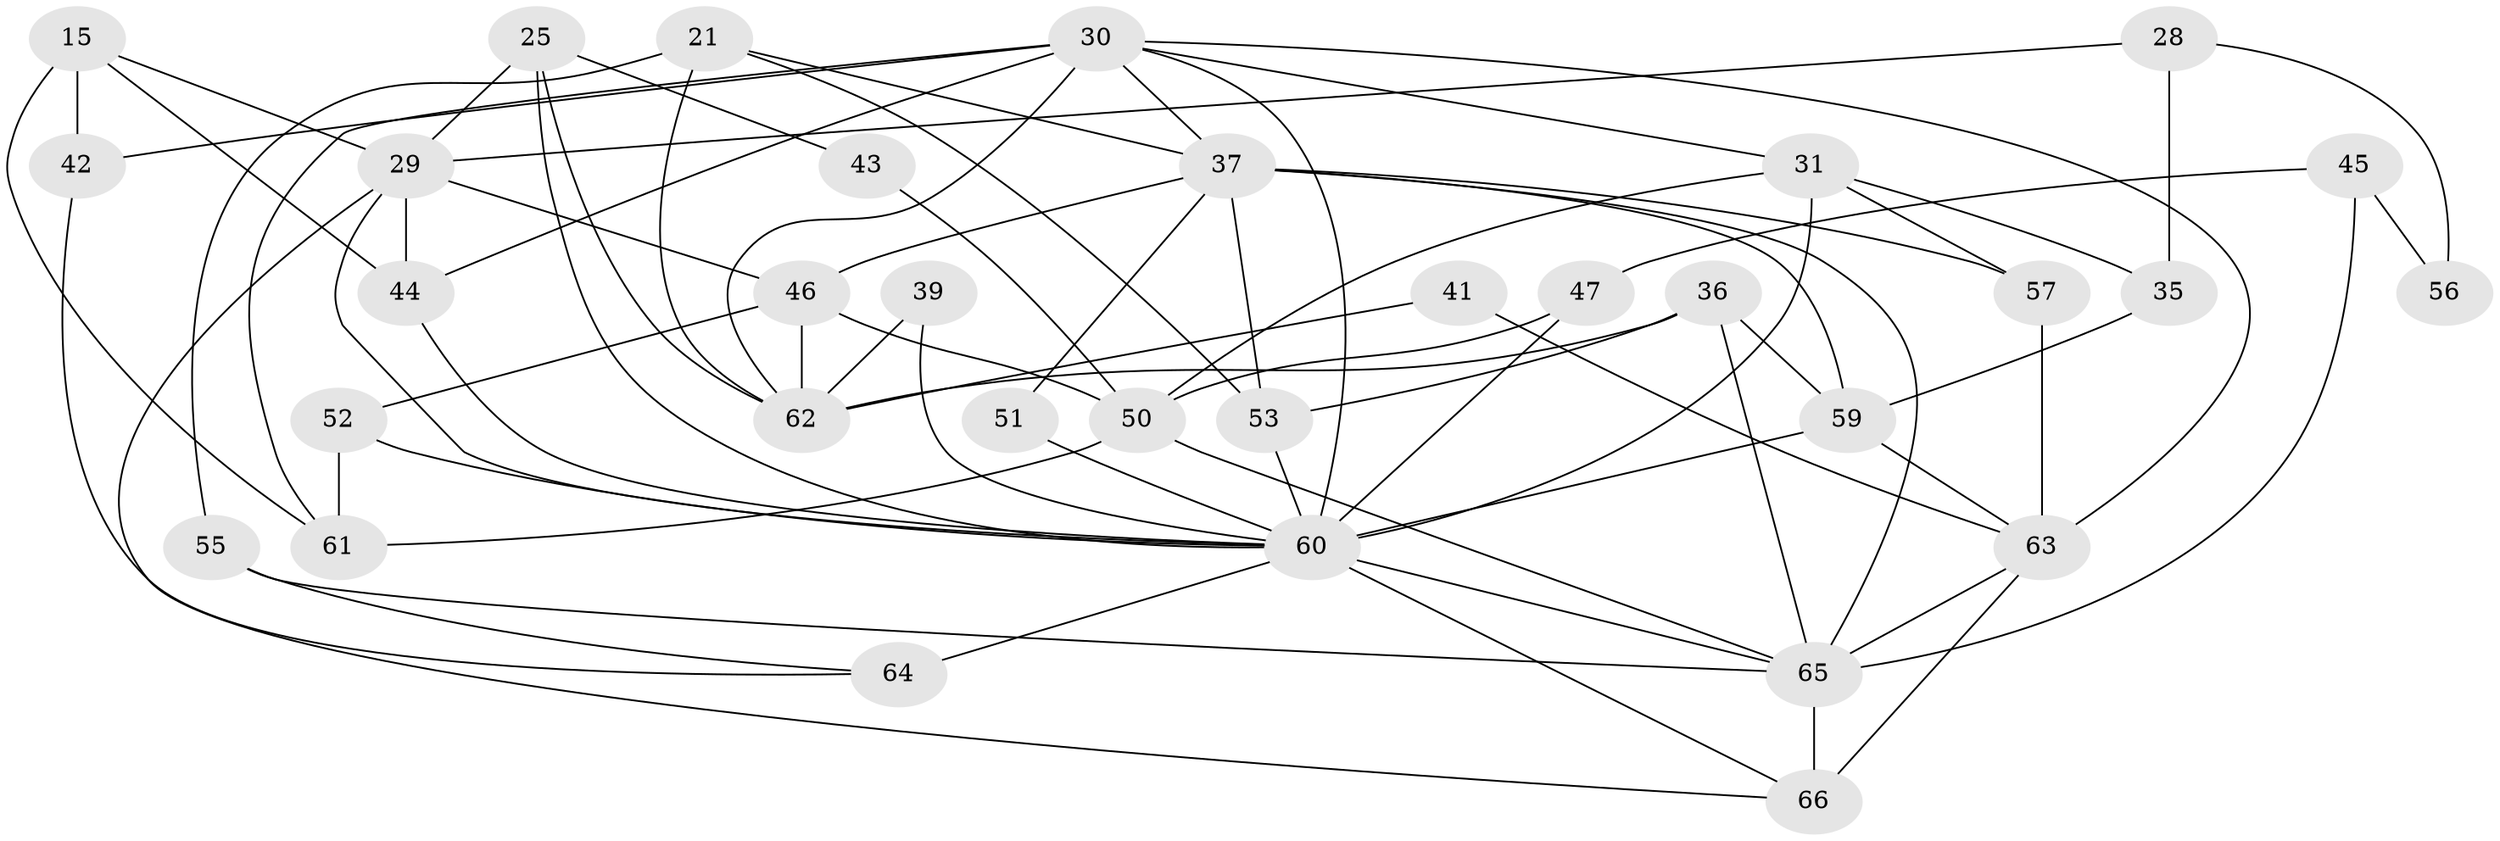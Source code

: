 // original degree distribution, {3: 0.30303030303030304, 5: 0.16666666666666666, 4: 0.22727272727272727, 2: 0.13636363636363635, 6: 0.13636363636363635, 8: 0.015151515151515152, 9: 0.015151515151515152}
// Generated by graph-tools (version 1.1) at 2025/50/03/09/25 04:50:52]
// undirected, 33 vertices, 74 edges
graph export_dot {
graph [start="1"]
  node [color=gray90,style=filled];
  15;
  21 [super="+17"];
  25;
  28;
  29 [super="+24"];
  30 [super="+26"];
  31 [super="+10"];
  35;
  36;
  37 [super="+32+14"];
  39;
  41;
  42 [super="+16"];
  43;
  44 [super="+3"];
  45;
  46 [super="+23"];
  47 [super="+18"];
  50;
  51;
  52;
  53 [super="+8"];
  55;
  56;
  57 [super="+20"];
  59 [super="+2"];
  60 [super="+49+58"];
  61 [super="+34"];
  62 [super="+38"];
  63 [super="+48"];
  64;
  65 [super="+54+11+40+13"];
  66 [super="+22"];
  15 -- 42;
  15 -- 44;
  15 -- 61 [weight=2];
  15 -- 29;
  21 -- 55;
  21 -- 53;
  21 -- 62 [weight=2];
  21 -- 37;
  25 -- 43;
  25 -- 62 [weight=2];
  25 -- 60 [weight=2];
  25 -- 29;
  28 -- 35;
  28 -- 29;
  28 -- 56;
  29 -- 66;
  29 -- 46;
  29 -- 44;
  29 -- 60;
  30 -- 61 [weight=2];
  30 -- 37 [weight=2];
  30 -- 44;
  30 -- 31;
  30 -- 60;
  30 -- 62;
  30 -- 63;
  30 -- 42;
  31 -- 50;
  31 -- 35;
  31 -- 57;
  31 -- 60;
  35 -- 59;
  36 -- 62 [weight=2];
  36 -- 53 [weight=2];
  36 -- 59;
  36 -- 65 [weight=3];
  37 -- 51;
  37 -- 65 [weight=4];
  37 -- 53 [weight=2];
  37 -- 59;
  37 -- 46;
  37 -- 57;
  39 -- 62;
  39 -- 60;
  41 -- 63;
  41 -- 62;
  42 -- 64;
  43 -- 50;
  44 -- 60;
  45 -- 56;
  45 -- 65;
  45 -- 47;
  46 -- 50;
  46 -- 52;
  46 -- 62 [weight=2];
  47 -- 60 [weight=2];
  47 -- 50;
  50 -- 61;
  50 -- 65;
  51 -- 60;
  52 -- 61 [weight=2];
  52 -- 60;
  53 -- 60;
  55 -- 65;
  55 -- 64;
  57 -- 63;
  59 -- 63;
  59 -- 60 [weight=3];
  60 -- 65 [weight=2];
  60 -- 64 [weight=2];
  60 -- 66;
  63 -- 66 [weight=2];
  63 -- 65 [weight=2];
  65 -- 66 [weight=2];
}

